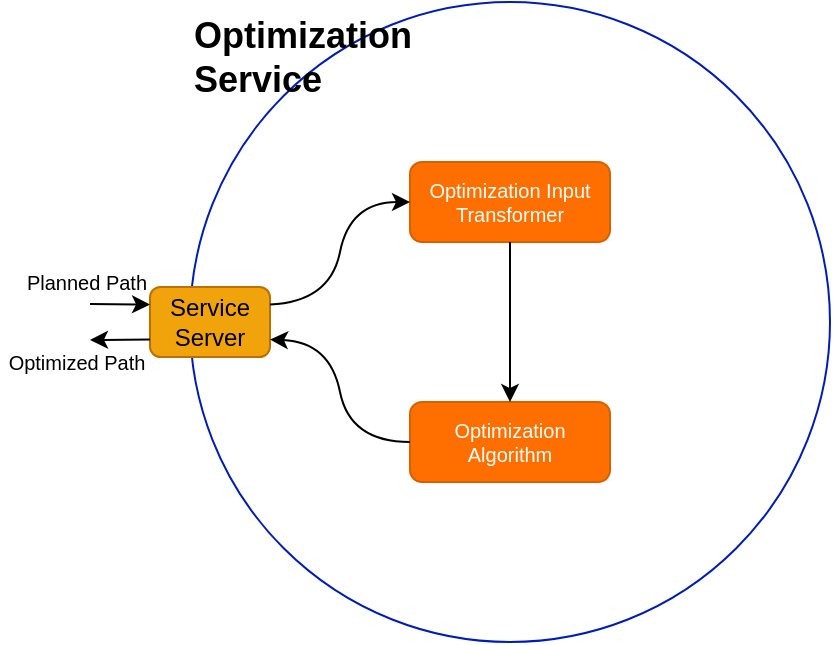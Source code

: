 <mxfile version="18.0.4" type="device"><diagram id="7dq1JJc_gvja--6DrNi7" name="Page-1"><mxGraphModel dx="1316" dy="887" grid="1" gridSize="10" guides="1" tooltips="1" connect="1" arrows="1" fold="1" page="1" pageScale="1" pageWidth="850" pageHeight="1100" math="0" shadow="0"><root><mxCell id="0"/><mxCell id="1" parent="0"/><mxCell id="fkswdxt98E8rzYGHj3Ck-47" value="Optimization&lt;br&gt;Service" style="ellipse;whiteSpace=wrap;html=1;aspect=fixed;fontSize=18;fontStyle=1;fillColor=none;strokeColor=#001DBC;fontColor=#000000;align=left;verticalAlign=top;" parent="1" vertex="1"><mxGeometry x="-560" y="390" width="320" height="320" as="geometry"/></mxCell><mxCell id="fkswdxt98E8rzYGHj3Ck-48" value="Optimization Input Transformer" style="rounded=1;whiteSpace=wrap;html=1;sketch=0;fontSize=10;fillColor=#FF6F00;strokeColor=#D95F00;fontColor=#FFFFFF;" parent="1" vertex="1"><mxGeometry x="-450" y="470" width="100" height="40" as="geometry"/></mxCell><mxCell id="fkswdxt98E8rzYGHj3Ck-50" value="Optimization Algorithm" style="rounded=1;whiteSpace=wrap;html=1;sketch=0;fontSize=10;fillColor=#FF6F00;strokeColor=#D95F00;fontColor=#FFFFFF;" parent="1" vertex="1"><mxGeometry x="-450" y="590" width="100" height="40" as="geometry"/></mxCell><mxCell id="fkswdxt98E8rzYGHj3Ck-54" value="" style="endArrow=classic;html=1;rounded=0;fontSize=10;fontColor=#FFFFFF;entryX=0.5;entryY=0;entryDx=0;entryDy=0;exitX=0.5;exitY=1;exitDx=0;exitDy=0;" parent="1" source="fkswdxt98E8rzYGHj3Ck-48" target="fkswdxt98E8rzYGHj3Ck-50" edge="1"><mxGeometry width="50" height="50" relative="1" as="geometry"><mxPoint x="-390" y="420" as="sourcePoint"/><mxPoint x="-390" y="440" as="targetPoint"/></mxGeometry></mxCell><mxCell id="fkswdxt98E8rzYGHj3Ck-58" value="Service&lt;br style=&quot;font-size: 12px;&quot;&gt;Server" style="rounded=1;whiteSpace=wrap;html=1;fontSize=12;verticalAlign=middle;fillColor=#f0a30a;fontColor=#000000;strokeColor=#BD7000;" parent="1" vertex="1"><mxGeometry x="-580" y="532.5" width="60" height="35" as="geometry"/></mxCell><mxCell id="fkswdxt98E8rzYGHj3Ck-60" value="" style="endArrow=classic;html=1;rounded=0;fontSize=10;fontColor=#FFFFFF;entryX=0;entryY=0.25;entryDx=0;entryDy=0;" parent="1" target="fkswdxt98E8rzYGHj3Ck-58" edge="1"><mxGeometry width="50" height="50" relative="1" as="geometry"><mxPoint x="-610" y="541" as="sourcePoint"/><mxPoint x="-590" y="490" as="targetPoint"/></mxGeometry></mxCell><mxCell id="fkswdxt98E8rzYGHj3Ck-61" value="" style="endArrow=classic;html=1;fontSize=10;fontColor=#FFFFFF;entryX=0;entryY=0.5;entryDx=0;entryDy=0;exitX=1;exitY=0.25;exitDx=0;exitDy=0;curved=1;" parent="1" source="fkswdxt98E8rzYGHj3Ck-58" target="fkswdxt98E8rzYGHj3Ck-48" edge="1"><mxGeometry width="50" height="50" relative="1" as="geometry"><mxPoint x="-600" y="470" as="sourcePoint"/><mxPoint x="-550" y="420" as="targetPoint"/><Array as="points"><mxPoint x="-490" y="540"/><mxPoint x="-480" y="490"/></Array></mxGeometry></mxCell><mxCell id="fkswdxt98E8rzYGHj3Ck-62" value="" style="endArrow=classic;html=1;fontSize=10;fontColor=#FFFFFF;curved=1;entryX=1;entryY=0.75;entryDx=0;entryDy=0;exitX=0;exitY=0.5;exitDx=0;exitDy=0;" parent="1" source="fkswdxt98E8rzYGHj3Ck-50" target="fkswdxt98E8rzYGHj3Ck-58" edge="1"><mxGeometry width="50" height="50" relative="1" as="geometry"><mxPoint x="-510" y="580" as="sourcePoint"/><mxPoint x="-460" y="530" as="targetPoint"/><Array as="points"><mxPoint x="-480" y="610"/><mxPoint x="-490" y="560"/></Array></mxGeometry></mxCell><mxCell id="fkswdxt98E8rzYGHj3Ck-64" value="" style="endArrow=classic;html=1;rounded=0;fontSize=10;fontColor=#FFFFFF;exitX=0;exitY=0.75;exitDx=0;exitDy=0;" parent="1" source="fkswdxt98E8rzYGHj3Ck-58" edge="1"><mxGeometry width="50" height="50" relative="1" as="geometry"><mxPoint x="-600" y="551" as="sourcePoint"/><mxPoint x="-610" y="559" as="targetPoint"/></mxGeometry></mxCell><mxCell id="SZC7YdrJM-bu5YHKiGJ3-1" value="&lt;span style=&quot;font-size: 10px;&quot;&gt;Planned Path&lt;/span&gt;" style="text;html=1;strokeColor=none;fillColor=none;align=center;verticalAlign=middle;whiteSpace=wrap;rounded=0;" vertex="1" parent="1"><mxGeometry x="-644.5" y="520" width="64.5" height="20" as="geometry"/></mxCell><mxCell id="SZC7YdrJM-bu5YHKiGJ3-2" value="&lt;span style=&quot;font-size: 10px;&quot;&gt;Optimized Path&lt;/span&gt;" style="text;html=1;strokeColor=none;fillColor=none;align=center;verticalAlign=middle;whiteSpace=wrap;rounded=0;" vertex="1" parent="1"><mxGeometry x="-654.5" y="560" width="74.5" height="20" as="geometry"/></mxCell></root></mxGraphModel></diagram></mxfile>